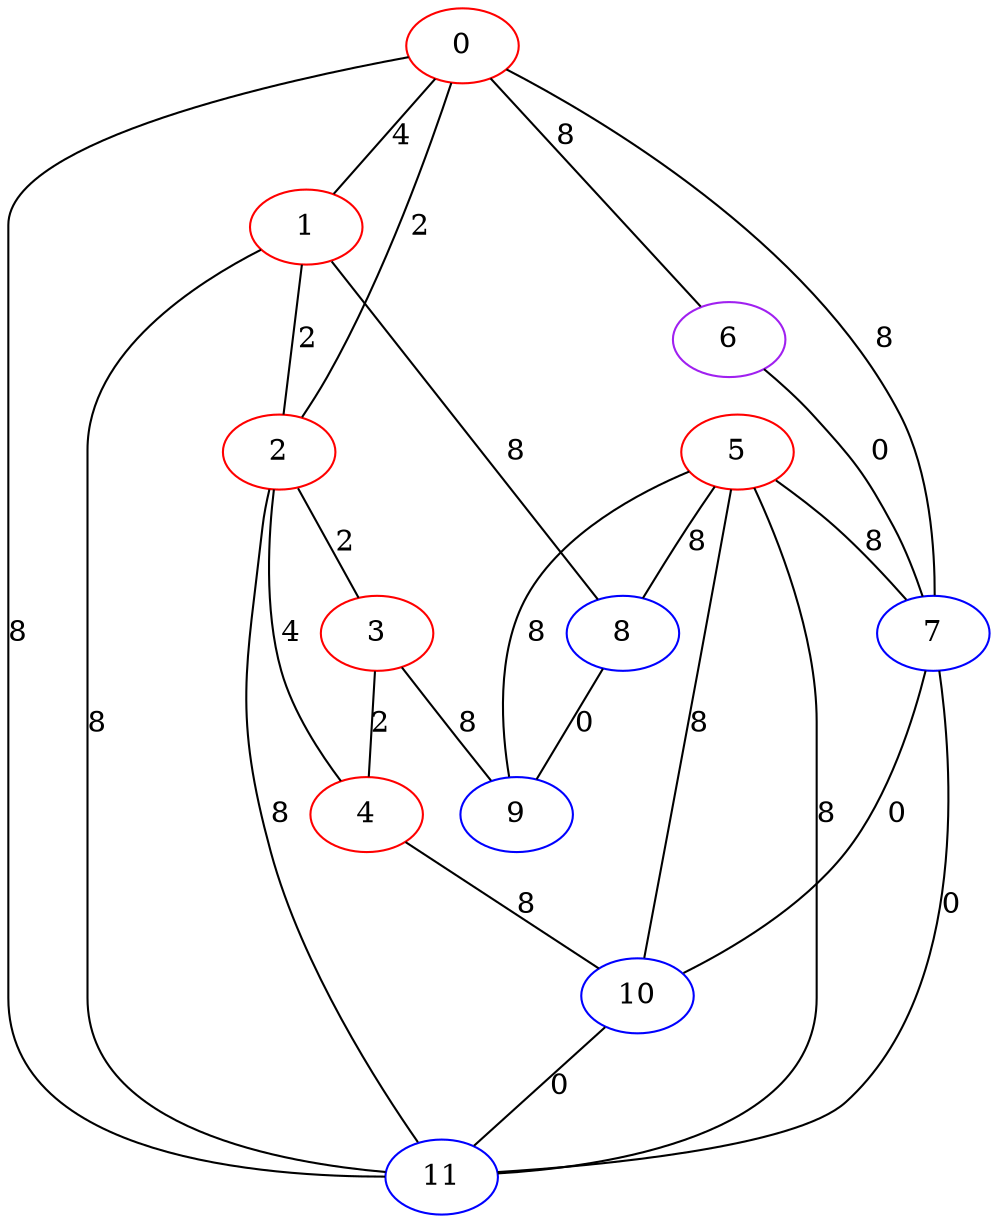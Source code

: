graph "" {
0 [color=red, weight=1];
1 [color=red, weight=1];
2 [color=red, weight=1];
3 [color=red, weight=1];
4 [color=red, weight=1];
5 [color=red, weight=1];
6 [color=purple, weight=4];
7 [color=blue, weight=3];
8 [color=blue, weight=3];
9 [color=blue, weight=3];
10 [color=blue, weight=3];
11 [color=blue, weight=3];
0 -- 1  [key=0, label=4];
0 -- 2  [key=0, label=2];
0 -- 11  [key=0, label=8];
0 -- 6  [key=0, label=8];
0 -- 7  [key=0, label=8];
1 -- 8  [key=0, label=8];
1 -- 2  [key=0, label=2];
1 -- 11  [key=0, label=8];
2 -- 3  [key=0, label=2];
2 -- 4  [key=0, label=4];
2 -- 11  [key=0, label=8];
3 -- 9  [key=0, label=8];
3 -- 4  [key=0, label=2];
4 -- 10  [key=0, label=8];
5 -- 8  [key=0, label=8];
5 -- 9  [key=0, label=8];
5 -- 10  [key=0, label=8];
5 -- 11  [key=0, label=8];
5 -- 7  [key=0, label=8];
6 -- 7  [key=0, label=0];
7 -- 10  [key=0, label=0];
7 -- 11  [key=0, label=0];
8 -- 9  [key=0, label=0];
10 -- 11  [key=0, label=0];
}
